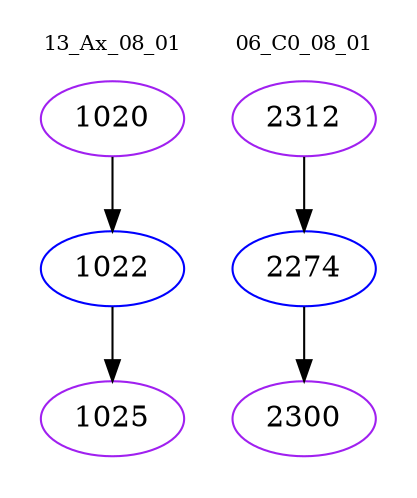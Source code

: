 digraph{
subgraph cluster_0 {
color = white
label = "13_Ax_08_01";
fontsize=10;
T0_1020 [label="1020", color="purple"]
T0_1020 -> T0_1022 [color="black"]
T0_1022 [label="1022", color="blue"]
T0_1022 -> T0_1025 [color="black"]
T0_1025 [label="1025", color="purple"]
}
subgraph cluster_1 {
color = white
label = "06_C0_08_01";
fontsize=10;
T1_2312 [label="2312", color="purple"]
T1_2312 -> T1_2274 [color="black"]
T1_2274 [label="2274", color="blue"]
T1_2274 -> T1_2300 [color="black"]
T1_2300 [label="2300", color="purple"]
}
}
